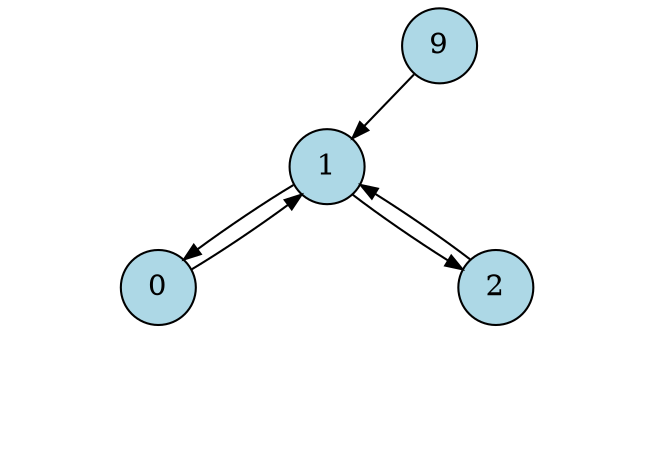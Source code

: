 digraph {
graph [
  nodesep=0.25,
  ranksep=0.3,
  splines=line
];
node [
  style=filled,
  fillcolor=lightblue,
  shape=circle,
  fixedsize=true,
  width=0.5
];
edge [
  arrowsize=0.8,
  color=black
];

140643253731824 [
  label="9"
];
140643253731568 [
  label="1"
];
140643253731536 [
  label="0"
];
140643249074352 [
  label="i1"
  style="invis"
];
140643249078192 [
  label="i2"
  style="invis"
];
140643249074032 [
  label="i3"
  style="invis"
];
140643249073200 [
  label="i4"
  style="invis"
];
140643253731600 [
  label="2"
];
140643249076592 [
  label="i5"
  style="invis"
];
140643249075120 [
  label="i6"
  style="invis"
];
140643249076656 [
  label="i7"
  style="invis"
];
140643249068720 [
  label="i8"
  style="invis"
];
140643249073520 [
  label="i9"
  style="invis"
];
140643253731536 -> 140643253731568 [

];
140643253731536 -> 140643249074352 [
  style="invis"
  weight="5"
];
140643253731536 -> 140643249078192 [
  style="invis"
  weight="5"
];
140643253731536 -> 140643249074032 [
  style="invis"
  weight="5"
];
140643253731568 -> 140643253731536 [

];
140643253731568 -> 140643249073200 [
  style="invis"
  weight="5"
];
140643253731600 -> 140643253731568 [

];
140643253731600 -> 140643249076592 [
  style="invis"
  weight="5"
];
140643253731600 -> 140643249075120 [
  style="invis"
  weight="5"
];
140643253731600 -> 140643249076656 [
  style="invis"
  weight="5"
];
140643253731568 -> 140643253731600 [

];
140643253731824 -> 140643253731568 [

];
140643253731824 -> 140643249068720 [
  style="invis"
  weight="5"
];
140643253731824 -> 140643249073520 [
  style="invis"
  weight="5"
];
}